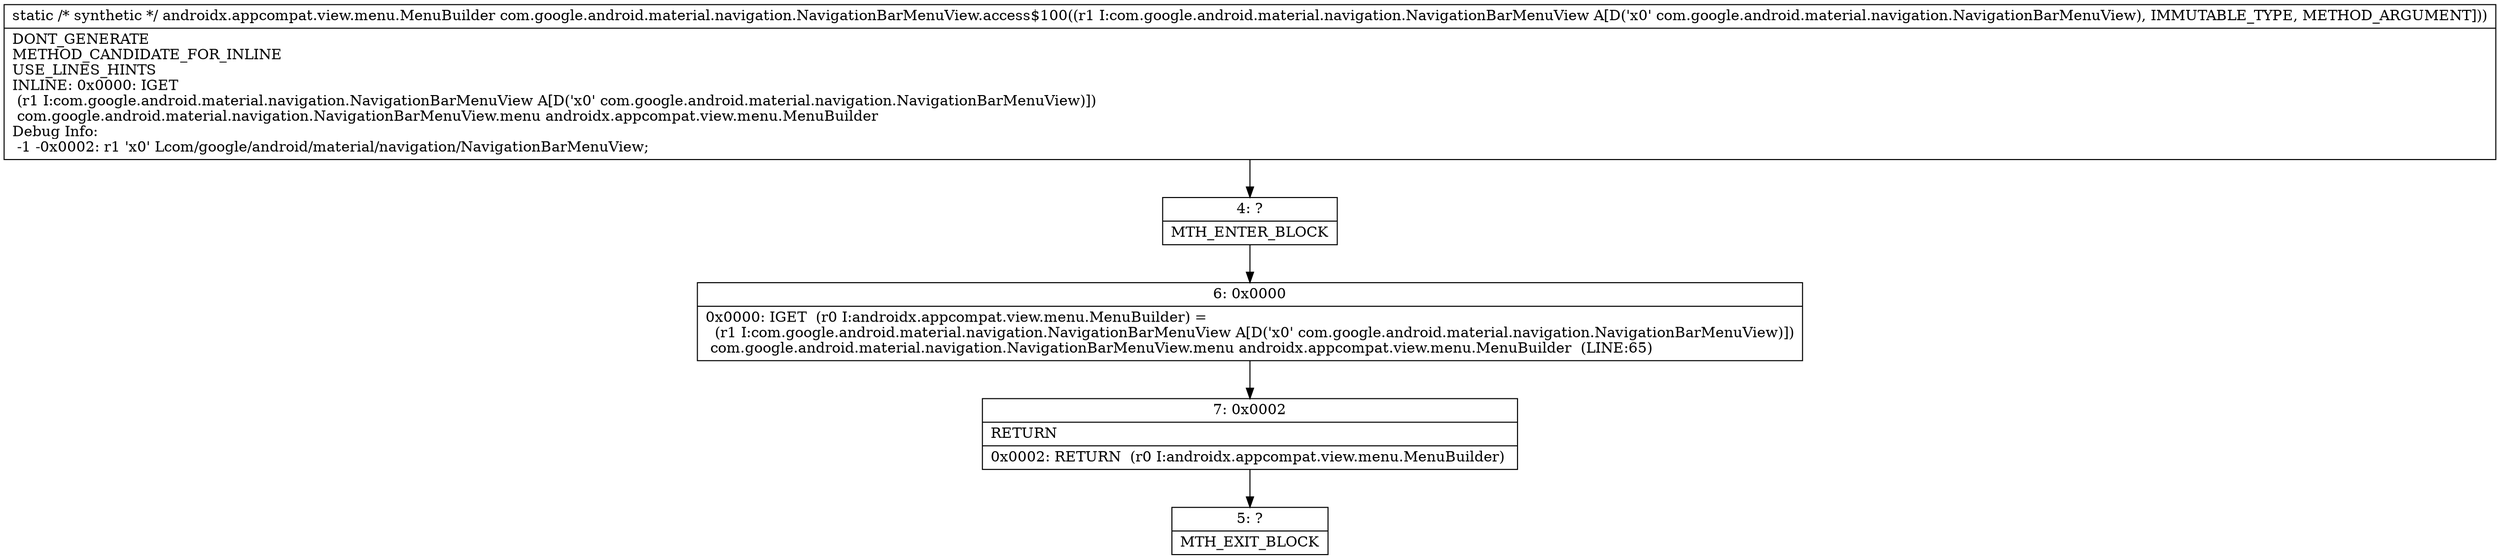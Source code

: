 digraph "CFG forcom.google.android.material.navigation.NavigationBarMenuView.access$100(Lcom\/google\/android\/material\/navigation\/NavigationBarMenuView;)Landroidx\/appcompat\/view\/menu\/MenuBuilder;" {
Node_4 [shape=record,label="{4\:\ ?|MTH_ENTER_BLOCK\l}"];
Node_6 [shape=record,label="{6\:\ 0x0000|0x0000: IGET  (r0 I:androidx.appcompat.view.menu.MenuBuilder) = \l  (r1 I:com.google.android.material.navigation.NavigationBarMenuView A[D('x0' com.google.android.material.navigation.NavigationBarMenuView)])\l com.google.android.material.navigation.NavigationBarMenuView.menu androidx.appcompat.view.menu.MenuBuilder  (LINE:65)\l}"];
Node_7 [shape=record,label="{7\:\ 0x0002|RETURN\l|0x0002: RETURN  (r0 I:androidx.appcompat.view.menu.MenuBuilder) \l}"];
Node_5 [shape=record,label="{5\:\ ?|MTH_EXIT_BLOCK\l}"];
MethodNode[shape=record,label="{static \/* synthetic *\/ androidx.appcompat.view.menu.MenuBuilder com.google.android.material.navigation.NavigationBarMenuView.access$100((r1 I:com.google.android.material.navigation.NavigationBarMenuView A[D('x0' com.google.android.material.navigation.NavigationBarMenuView), IMMUTABLE_TYPE, METHOD_ARGUMENT]))  | DONT_GENERATE\lMETHOD_CANDIDATE_FOR_INLINE\lUSE_LINES_HINTS\lINLINE: 0x0000: IGET  \l  (r1 I:com.google.android.material.navigation.NavigationBarMenuView A[D('x0' com.google.android.material.navigation.NavigationBarMenuView)])\l com.google.android.material.navigation.NavigationBarMenuView.menu androidx.appcompat.view.menu.MenuBuilder\lDebug Info:\l  \-1 \-0x0002: r1 'x0' Lcom\/google\/android\/material\/navigation\/NavigationBarMenuView;\l}"];
MethodNode -> Node_4;Node_4 -> Node_6;
Node_6 -> Node_7;
Node_7 -> Node_5;
}

